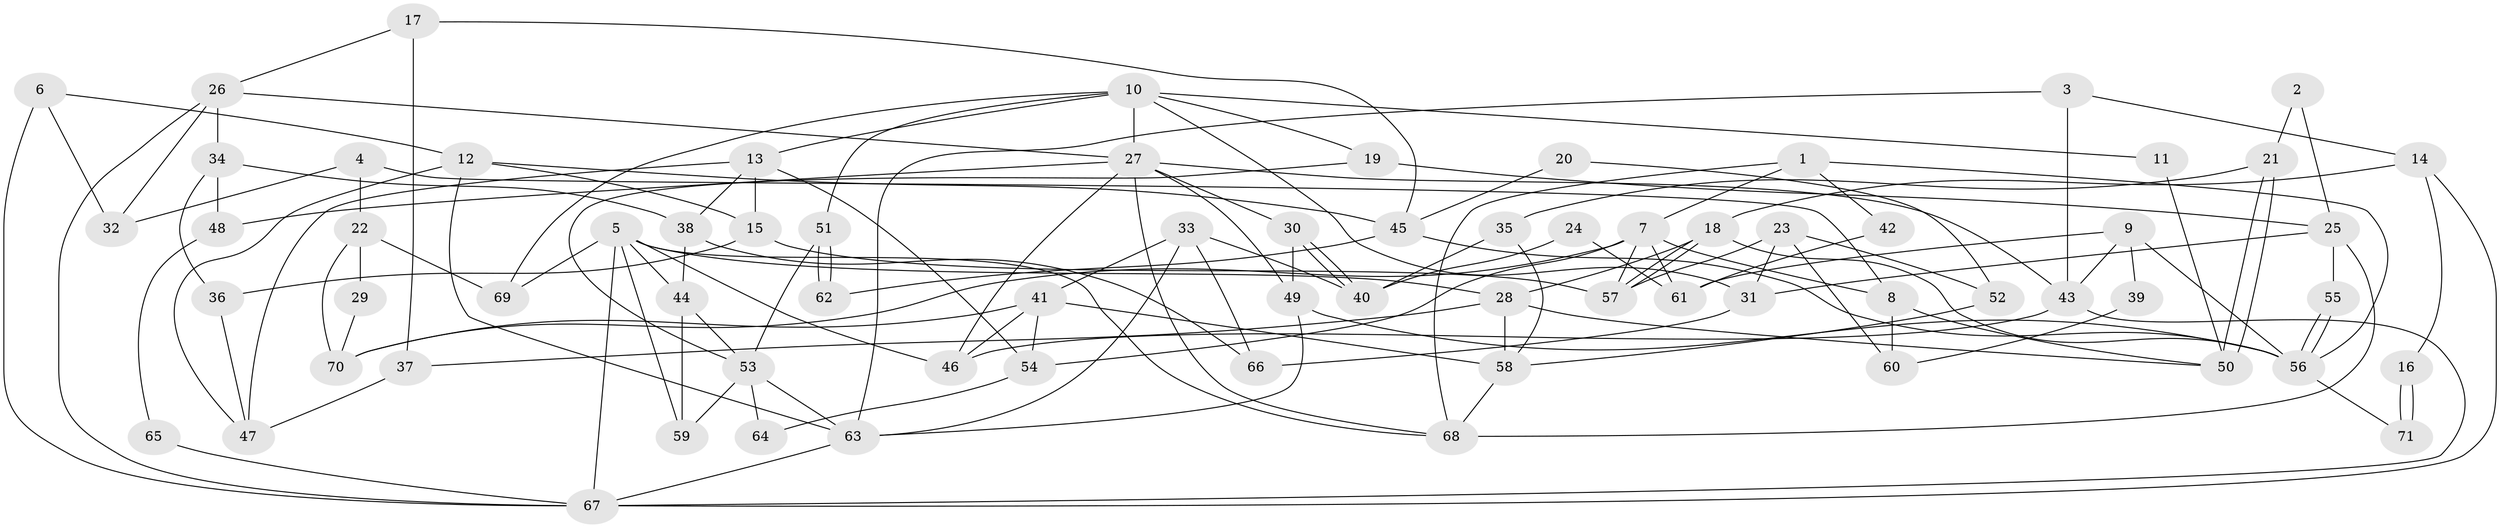 // Generated by graph-tools (version 1.1) at 2025/36/03/09/25 02:36:08]
// undirected, 71 vertices, 142 edges
graph export_dot {
graph [start="1"]
  node [color=gray90,style=filled];
  1;
  2;
  3;
  4;
  5;
  6;
  7;
  8;
  9;
  10;
  11;
  12;
  13;
  14;
  15;
  16;
  17;
  18;
  19;
  20;
  21;
  22;
  23;
  24;
  25;
  26;
  27;
  28;
  29;
  30;
  31;
  32;
  33;
  34;
  35;
  36;
  37;
  38;
  39;
  40;
  41;
  42;
  43;
  44;
  45;
  46;
  47;
  48;
  49;
  50;
  51;
  52;
  53;
  54;
  55;
  56;
  57;
  58;
  59;
  60;
  61;
  62;
  63;
  64;
  65;
  66;
  67;
  68;
  69;
  70;
  71;
  1 -- 68;
  1 -- 7;
  1 -- 42;
  1 -- 56;
  2 -- 21;
  2 -- 25;
  3 -- 14;
  3 -- 63;
  3 -- 43;
  4 -- 32;
  4 -- 22;
  4 -- 8;
  5 -- 44;
  5 -- 28;
  5 -- 46;
  5 -- 59;
  5 -- 67;
  5 -- 68;
  5 -- 69;
  6 -- 12;
  6 -- 67;
  6 -- 32;
  7 -- 8;
  7 -- 57;
  7 -- 54;
  7 -- 61;
  7 -- 70;
  8 -- 50;
  8 -- 60;
  9 -- 56;
  9 -- 43;
  9 -- 39;
  9 -- 61;
  10 -- 31;
  10 -- 27;
  10 -- 11;
  10 -- 13;
  10 -- 19;
  10 -- 51;
  10 -- 69;
  11 -- 50;
  12 -- 63;
  12 -- 47;
  12 -- 15;
  12 -- 45;
  13 -- 54;
  13 -- 15;
  13 -- 38;
  13 -- 47;
  14 -- 67;
  14 -- 18;
  14 -- 16;
  15 -- 36;
  15 -- 57;
  16 -- 71;
  16 -- 71;
  17 -- 45;
  17 -- 26;
  17 -- 37;
  18 -- 56;
  18 -- 57;
  18 -- 57;
  18 -- 28;
  19 -- 53;
  19 -- 25;
  20 -- 45;
  20 -- 52;
  21 -- 50;
  21 -- 50;
  21 -- 35;
  22 -- 70;
  22 -- 69;
  22 -- 29;
  23 -- 57;
  23 -- 31;
  23 -- 52;
  23 -- 60;
  24 -- 61;
  24 -- 40;
  25 -- 68;
  25 -- 31;
  25 -- 55;
  26 -- 27;
  26 -- 67;
  26 -- 32;
  26 -- 34;
  27 -- 46;
  27 -- 30;
  27 -- 43;
  27 -- 48;
  27 -- 49;
  27 -- 68;
  28 -- 37;
  28 -- 50;
  28 -- 58;
  29 -- 70;
  30 -- 40;
  30 -- 40;
  30 -- 49;
  31 -- 66;
  33 -- 41;
  33 -- 63;
  33 -- 40;
  33 -- 66;
  34 -- 38;
  34 -- 36;
  34 -- 48;
  35 -- 40;
  35 -- 58;
  36 -- 47;
  37 -- 47;
  38 -- 44;
  38 -- 66;
  39 -- 60;
  41 -- 46;
  41 -- 58;
  41 -- 54;
  41 -- 70;
  42 -- 61;
  43 -- 46;
  43 -- 67;
  44 -- 59;
  44 -- 53;
  45 -- 56;
  45 -- 62;
  48 -- 65;
  49 -- 56;
  49 -- 63;
  51 -- 62;
  51 -- 62;
  51 -- 53;
  52 -- 58;
  53 -- 63;
  53 -- 59;
  53 -- 64;
  54 -- 64;
  55 -- 56;
  55 -- 56;
  56 -- 71;
  58 -- 68;
  63 -- 67;
  65 -- 67;
}
